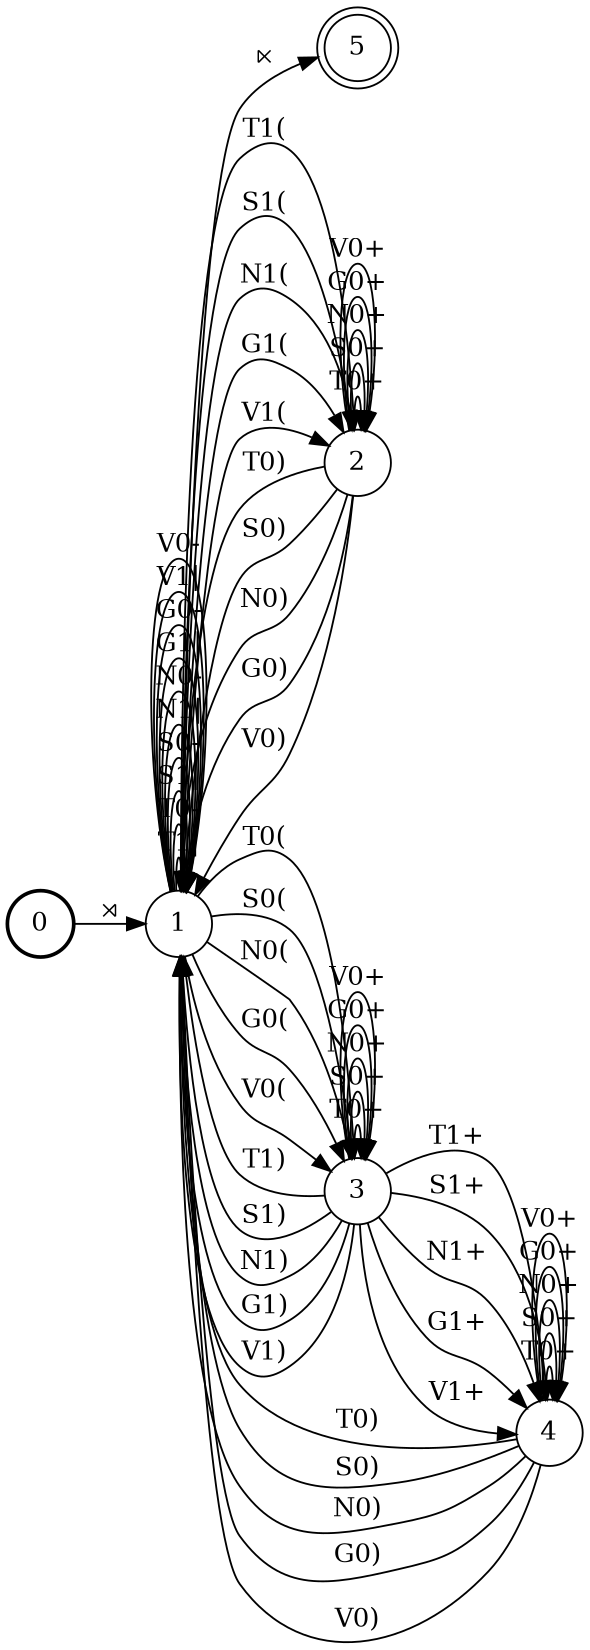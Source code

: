 digraph FST {
rankdir = LR;
size = "8.5,11";
center = 1;
orientation = Portrait;
ranksep = "0.4";
nodesep = "0.25";
0 [label = "0", shape = circle, style = bold, fontsize = 14]
	0 -> 1 [label = "⋊", fontsize = 14];
1 [label = "1", shape = circle, style = solid, fontsize = 14]
	1 -> 5 [label = "⋉", fontsize = 14];
	1 -> 2 [label = "T1(", fontsize = 14];
	1 -> 1 [label = "T1|", fontsize = 14];
	1 -> 3 [label = "T0(", fontsize = 14];
	1 -> 1 [label = "T0-", fontsize = 14];
	1 -> 2 [label = "S1(", fontsize = 14];
	1 -> 1 [label = "S1|", fontsize = 14];
	1 -> 3 [label = "S0(", fontsize = 14];
	1 -> 1 [label = "S0-", fontsize = 14];
	1 -> 2 [label = "N1(", fontsize = 14];
	1 -> 1 [label = "N1|", fontsize = 14];
	1 -> 3 [label = "N0(", fontsize = 14];
	1 -> 1 [label = "N0-", fontsize = 14];
	1 -> 2 [label = "G1(", fontsize = 14];
	1 -> 1 [label = "G1|", fontsize = 14];
	1 -> 3 [label = "G0(", fontsize = 14];
	1 -> 1 [label = "G0-", fontsize = 14];
	1 -> 2 [label = "V1(", fontsize = 14];
	1 -> 1 [label = "V1|", fontsize = 14];
	1 -> 3 [label = "V0(", fontsize = 14];
	1 -> 1 [label = "V0-", fontsize = 14];
2 [label = "2", shape = circle, style = solid, fontsize = 14]
	2 -> 2 [label = "T0+", fontsize = 14];
	2 -> 1 [label = "T0)", fontsize = 14];
	2 -> 2 [label = "S0+", fontsize = 14];
	2 -> 1 [label = "S0)", fontsize = 14];
	2 -> 2 [label = "N0+", fontsize = 14];
	2 -> 1 [label = "N0)", fontsize = 14];
	2 -> 2 [label = "G0+", fontsize = 14];
	2 -> 1 [label = "G0)", fontsize = 14];
	2 -> 2 [label = "V0+", fontsize = 14];
	2 -> 1 [label = "V0)", fontsize = 14];
3 [label = "3", shape = circle, style = solid, fontsize = 14]
	3 -> 4 [label = "T1+", fontsize = 14];
	3 -> 1 [label = "T1)", fontsize = 14];
	3 -> 3 [label = "T0+", fontsize = 14];
	3 -> 4 [label = "S1+", fontsize = 14];
	3 -> 1 [label = "S1)", fontsize = 14];
	3 -> 3 [label = "S0+", fontsize = 14];
	3 -> 4 [label = "N1+", fontsize = 14];
	3 -> 1 [label = "N1)", fontsize = 14];
	3 -> 3 [label = "N0+", fontsize = 14];
	3 -> 4 [label = "G1+", fontsize = 14];
	3 -> 1 [label = "G1)", fontsize = 14];
	3 -> 3 [label = "G0+", fontsize = 14];
	3 -> 4 [label = "V1+", fontsize = 14];
	3 -> 1 [label = "V1)", fontsize = 14];
	3 -> 3 [label = "V0+", fontsize = 14];
4 [label = "4", shape = circle, style = solid, fontsize = 14]
	4 -> 4 [label = "T0+", fontsize = 14];
	4 -> 1 [label = "T0)", fontsize = 14];
	4 -> 4 [label = "S0+", fontsize = 14];
	4 -> 1 [label = "S0)", fontsize = 14];
	4 -> 4 [label = "N0+", fontsize = 14];
	4 -> 1 [label = "N0)", fontsize = 14];
	4 -> 4 [label = "G0+", fontsize = 14];
	4 -> 1 [label = "G0)", fontsize = 14];
	4 -> 4 [label = "V0+", fontsize = 14];
	4 -> 1 [label = "V0)", fontsize = 14];
5 [label = "5", shape = doublecircle, style = solid, fontsize = 14]
}
